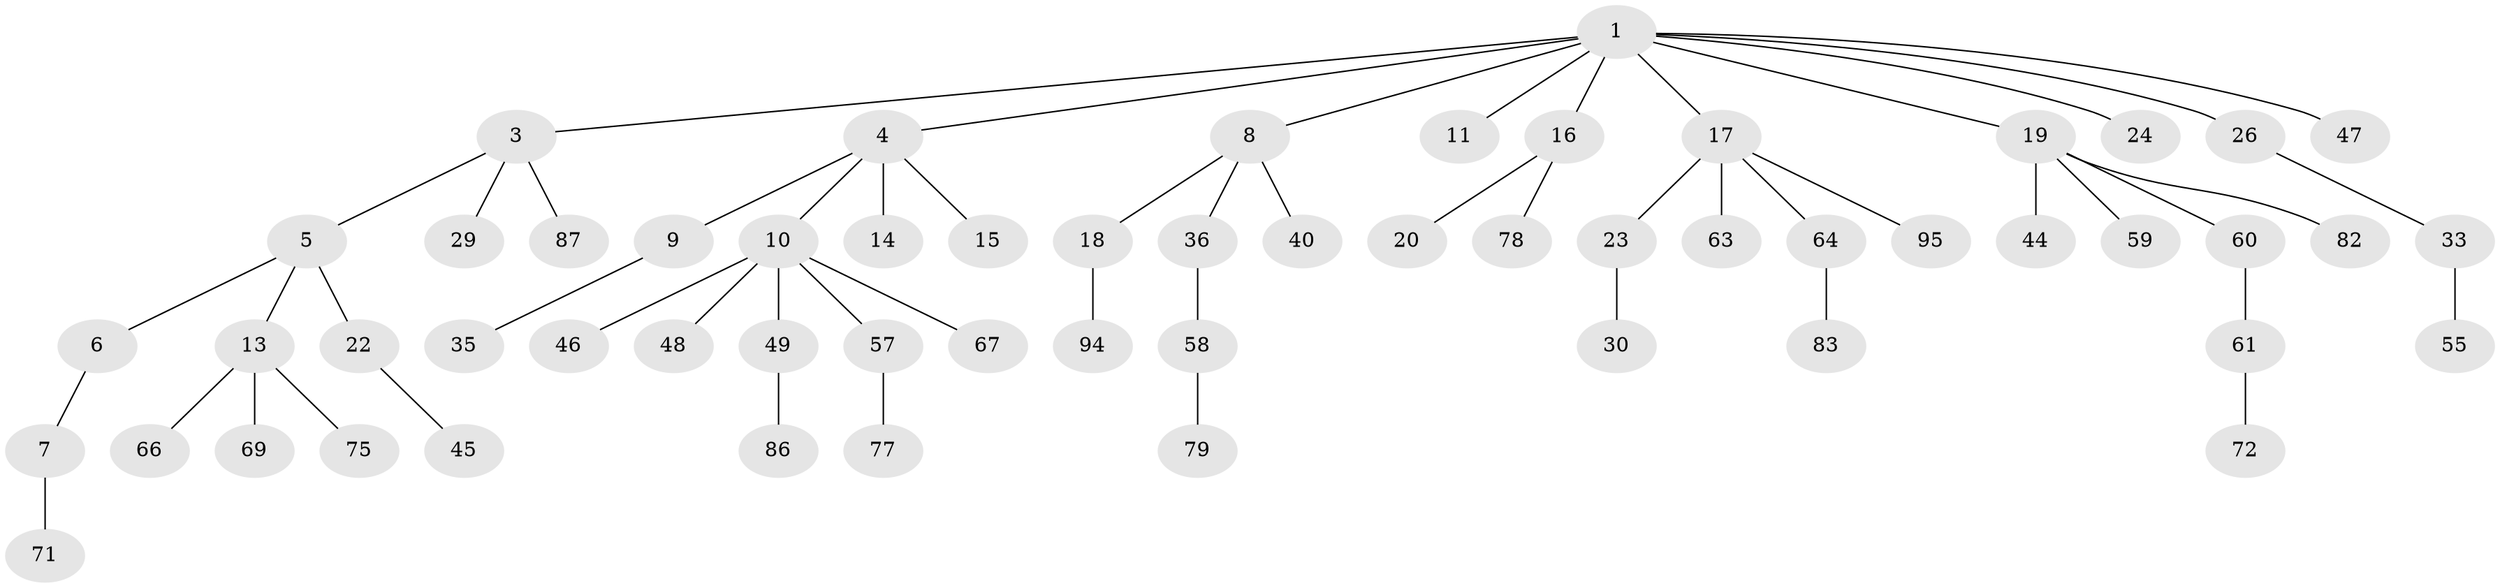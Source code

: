 // original degree distribution, {5: 0.06086956521739131, 7: 0.008695652173913044, 4: 0.043478260869565216, 2: 0.23478260869565218, 3: 0.1391304347826087, 6: 0.008695652173913044, 1: 0.5043478260869565}
// Generated by graph-tools (version 1.1) at 2025/15/03/09/25 04:15:28]
// undirected, 57 vertices, 56 edges
graph export_dot {
graph [start="1"]
  node [color=gray90,style=filled];
  1 [super="+2"];
  3 [super="+74+12"];
  4;
  5;
  6;
  7 [super="+25"];
  8 [super="+50"];
  9;
  10 [super="+99+41+34+43"];
  11;
  13 [super="+31+39"];
  14 [super="+104"];
  15 [super="+51"];
  16;
  17 [super="+21+96"];
  18 [super="+54"];
  19 [super="+76"];
  20 [super="+68+101"];
  22 [super="+106+27"];
  23 [super="+62"];
  24 [super="+107+108"];
  26 [super="+52+28+32"];
  29;
  30;
  33 [super="+70"];
  35 [super="+38+42"];
  36;
  40;
  44;
  45;
  46;
  47;
  48;
  49 [super="+81"];
  55 [super="+89"];
  57;
  58;
  59 [super="+109"];
  60;
  61 [super="+115"];
  63;
  64;
  66 [super="+91"];
  67;
  69;
  71;
  72;
  75;
  77 [super="+85"];
  78;
  79;
  82;
  83;
  86;
  87;
  94 [super="+102"];
  95;
  1 -- 11;
  1 -- 16;
  1 -- 24;
  1 -- 26;
  1 -- 17;
  1 -- 3;
  1 -- 4;
  1 -- 19;
  1 -- 8;
  1 -- 47;
  3 -- 5;
  3 -- 87;
  3 -- 29;
  4 -- 9;
  4 -- 10;
  4 -- 14;
  4 -- 15;
  5 -- 6;
  5 -- 13;
  5 -- 22;
  6 -- 7;
  7 -- 71;
  8 -- 18;
  8 -- 36;
  8 -- 40;
  9 -- 35;
  10 -- 57;
  10 -- 49;
  10 -- 67;
  10 -- 48;
  10 -- 46;
  13 -- 69;
  13 -- 66;
  13 -- 75;
  16 -- 20;
  16 -- 78;
  17 -- 63;
  17 -- 64;
  17 -- 23;
  17 -- 95;
  18 -- 94;
  19 -- 44;
  19 -- 59;
  19 -- 60;
  19 -- 82;
  22 -- 45;
  23 -- 30;
  26 -- 33;
  33 -- 55;
  36 -- 58;
  49 -- 86;
  57 -- 77;
  58 -- 79;
  60 -- 61;
  61 -- 72;
  64 -- 83;
}
